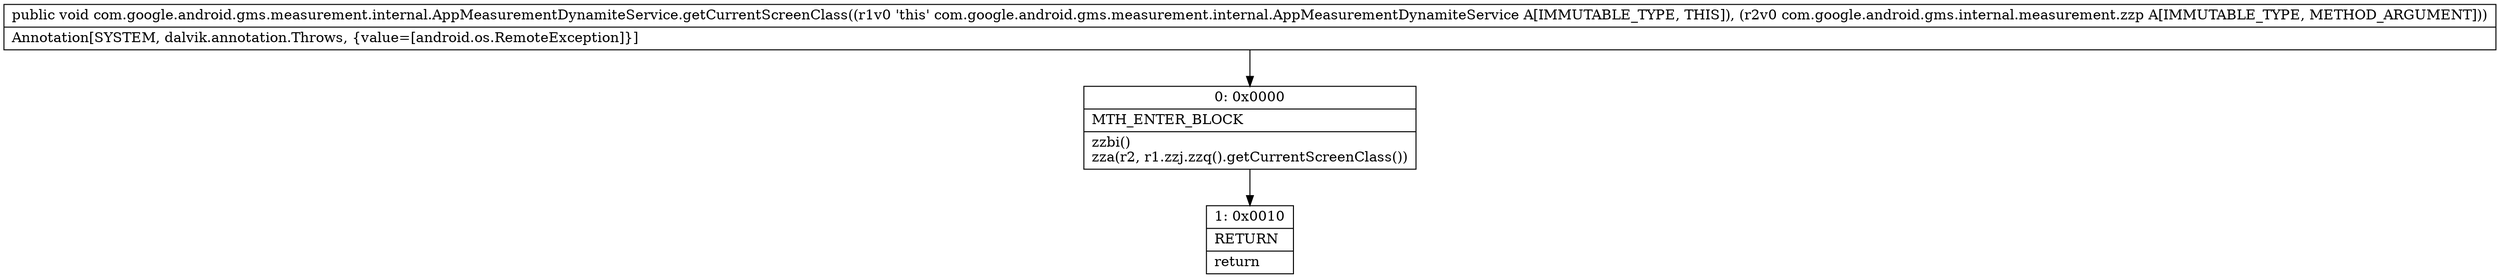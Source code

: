 digraph "CFG forcom.google.android.gms.measurement.internal.AppMeasurementDynamiteService.getCurrentScreenClass(Lcom\/google\/android\/gms\/internal\/measurement\/zzp;)V" {
Node_0 [shape=record,label="{0\:\ 0x0000|MTH_ENTER_BLOCK\l|zzbi()\lzza(r2, r1.zzj.zzq().getCurrentScreenClass())\l}"];
Node_1 [shape=record,label="{1\:\ 0x0010|RETURN\l|return\l}"];
MethodNode[shape=record,label="{public void com.google.android.gms.measurement.internal.AppMeasurementDynamiteService.getCurrentScreenClass((r1v0 'this' com.google.android.gms.measurement.internal.AppMeasurementDynamiteService A[IMMUTABLE_TYPE, THIS]), (r2v0 com.google.android.gms.internal.measurement.zzp A[IMMUTABLE_TYPE, METHOD_ARGUMENT]))  | Annotation[SYSTEM, dalvik.annotation.Throws, \{value=[android.os.RemoteException]\}]\l}"];
MethodNode -> Node_0;
Node_0 -> Node_1;
}

